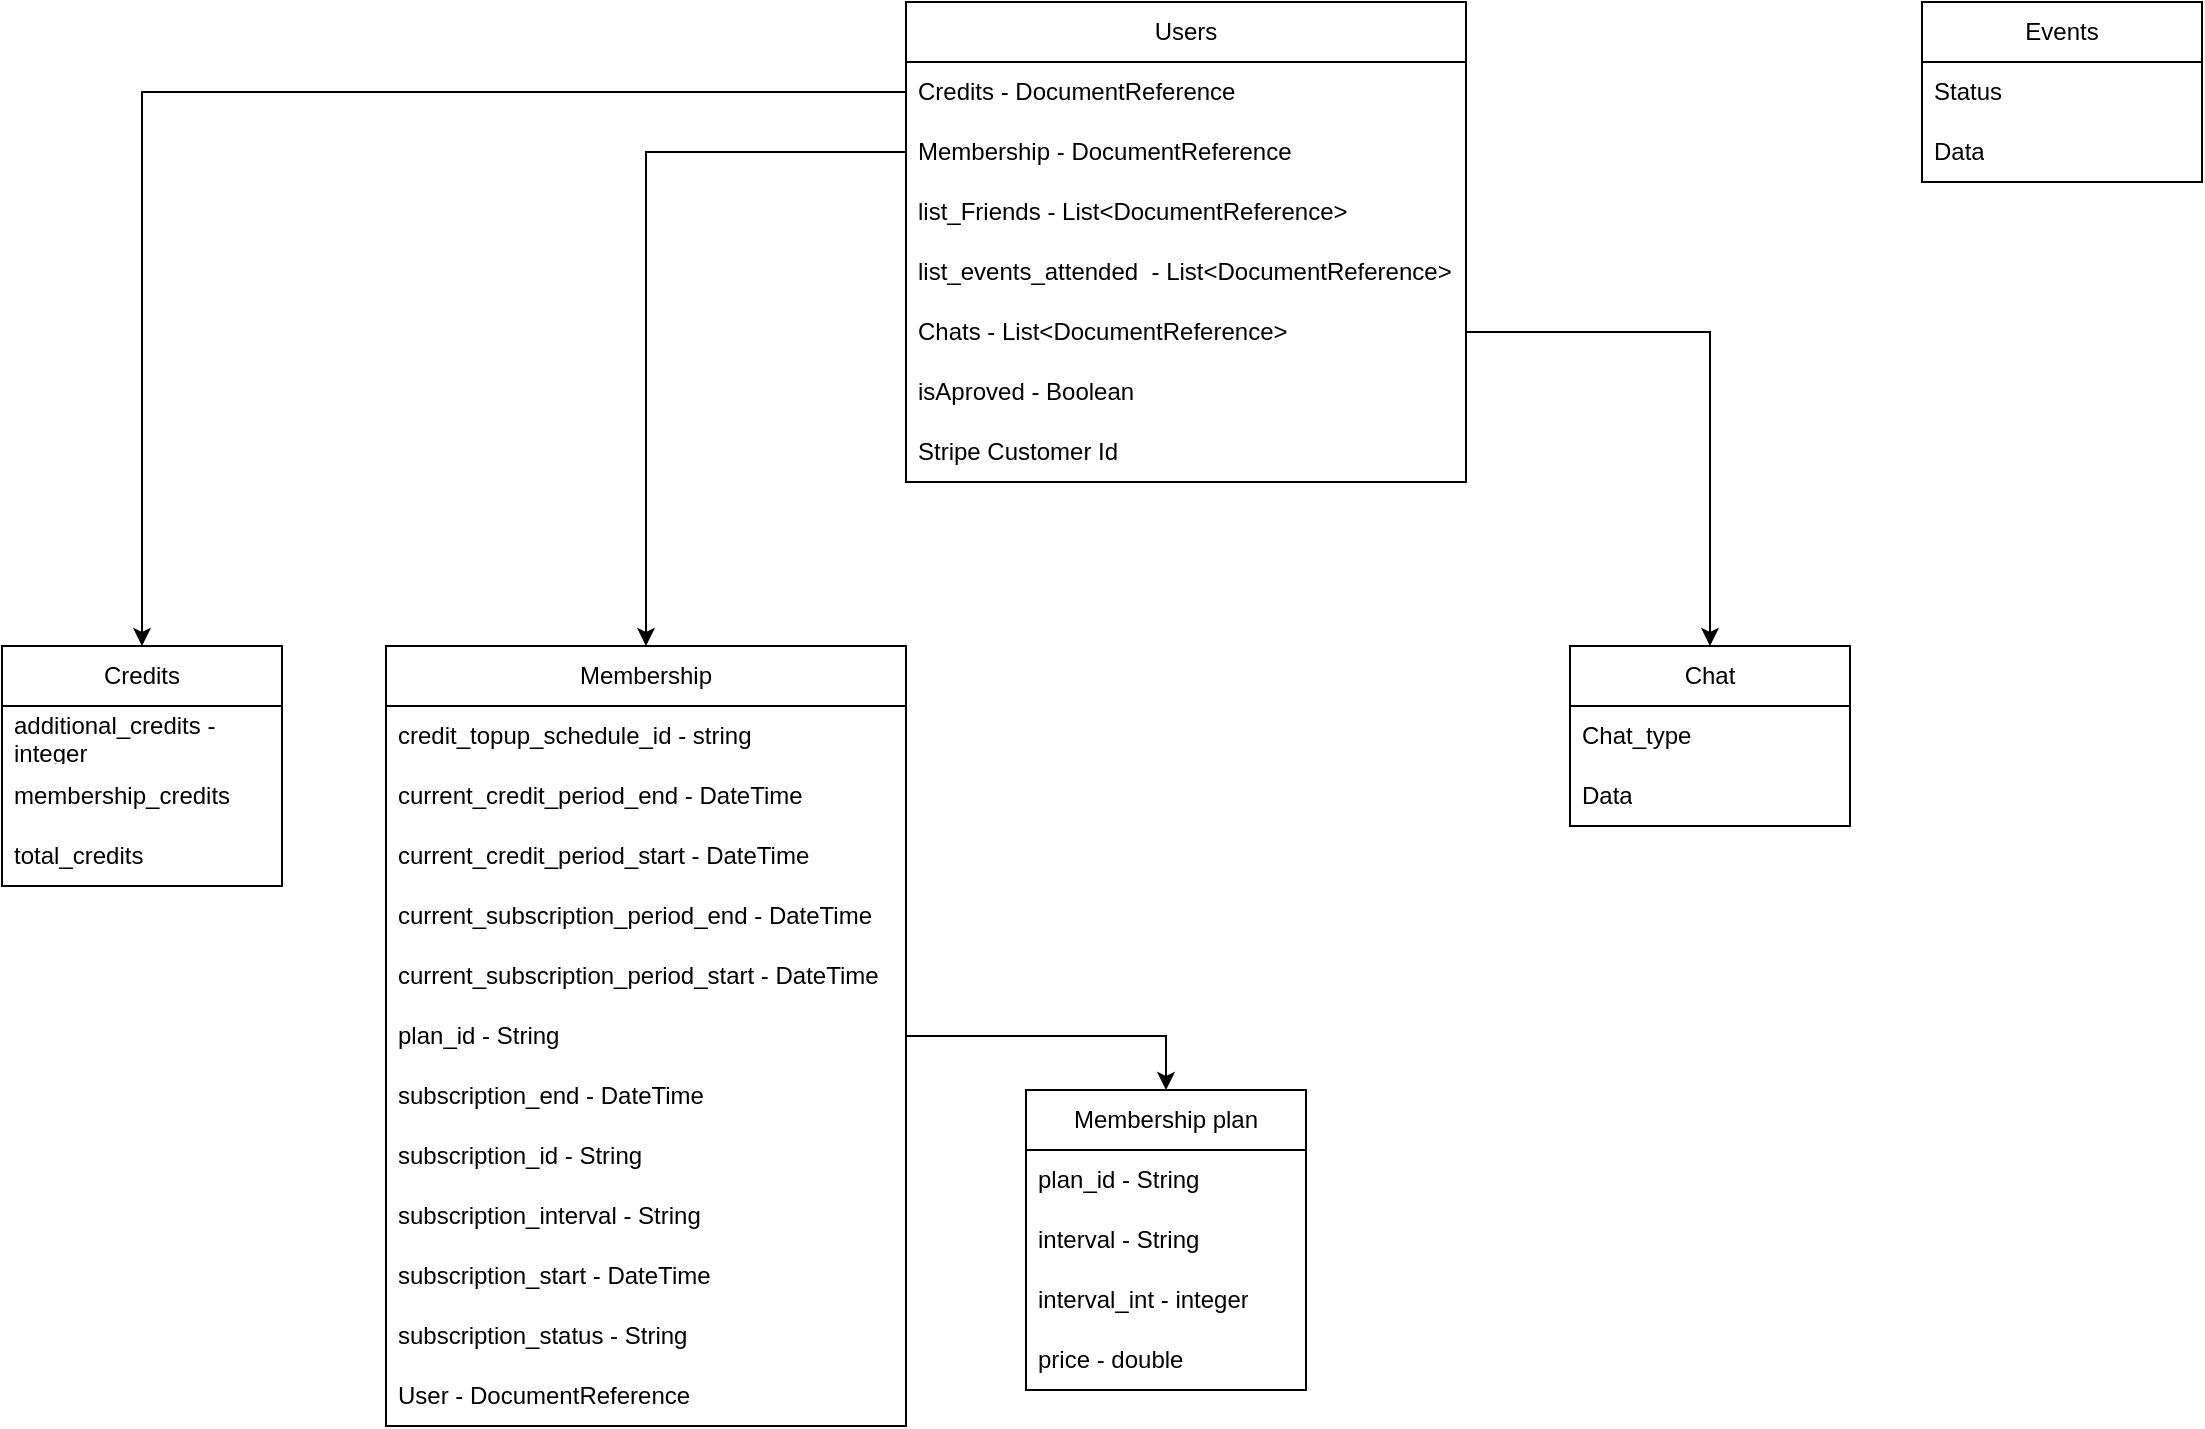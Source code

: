 <mxfile version="21.6.3" type="github">
  <diagram name="Страница 1" id="7uWI8yMCT6V2i9azPXxP">
    <mxGraphModel dx="1323" dy="913" grid="1" gridSize="16" guides="1" tooltips="1" connect="1" arrows="1" fold="1" page="1" pageScale="1" pageWidth="1654" pageHeight="2336" math="0" shadow="0">
      <root>
        <mxCell id="0" />
        <mxCell id="1" parent="0" />
        <mxCell id="0OMVD_mRjX7vZtGVO0dA-204" value="Users" style="swimlane;fontStyle=0;childLayout=stackLayout;horizontal=1;startSize=30;horizontalStack=0;resizeParent=1;resizeParentMax=0;resizeLast=0;collapsible=1;marginBottom=0;whiteSpace=wrap;html=1;" parent="1" vertex="1">
          <mxGeometry x="516" y="176" width="280" height="240" as="geometry">
            <mxRectangle x="420" y="410" width="60" height="30" as="alternateBounds" />
          </mxGeometry>
        </mxCell>
        <mxCell id="JzQAFb34tLgpNDiV7Z2H-26" value="Credits - DocumentReference" style="text;strokeColor=none;fillColor=none;align=left;verticalAlign=middle;spacingLeft=4;spacingRight=4;overflow=hidden;points=[[0,0.5],[1,0.5]];portConstraint=eastwest;rotatable=0;whiteSpace=wrap;html=1;" vertex="1" parent="0OMVD_mRjX7vZtGVO0dA-204">
          <mxGeometry y="30" width="280" height="30" as="geometry" />
        </mxCell>
        <mxCell id="JzQAFb34tLgpNDiV7Z2H-5" value="Membership - DocumentReference" style="text;strokeColor=none;fillColor=none;align=left;verticalAlign=middle;spacingLeft=4;spacingRight=4;overflow=hidden;points=[[0,0.5],[1,0.5]];portConstraint=eastwest;rotatable=0;whiteSpace=wrap;html=1;" vertex="1" parent="0OMVD_mRjX7vZtGVO0dA-204">
          <mxGeometry y="60" width="280" height="30" as="geometry" />
        </mxCell>
        <mxCell id="0OMVD_mRjX7vZtGVO0dA-205" value="list_Friends - List&amp;lt;DocumentReference&amp;gt;" style="text;strokeColor=none;fillColor=none;align=left;verticalAlign=middle;spacingLeft=4;spacingRight=4;overflow=hidden;points=[[0,0.5],[1,0.5]];portConstraint=eastwest;rotatable=0;whiteSpace=wrap;html=1;" parent="0OMVD_mRjX7vZtGVO0dA-204" vertex="1">
          <mxGeometry y="90" width="280" height="30" as="geometry" />
        </mxCell>
        <mxCell id="JzQAFb34tLgpNDiV7Z2H-23" value="list_events_attended&amp;nbsp; - List&amp;lt;DocumentReference&amp;gt;" style="text;strokeColor=none;fillColor=none;align=left;verticalAlign=middle;spacingLeft=4;spacingRight=4;overflow=hidden;points=[[0,0.5],[1,0.5]];portConstraint=eastwest;rotatable=0;whiteSpace=wrap;html=1;" vertex="1" parent="0OMVD_mRjX7vZtGVO0dA-204">
          <mxGeometry y="120" width="280" height="30" as="geometry" />
        </mxCell>
        <mxCell id="JzQAFb34tLgpNDiV7Z2H-6" value="Chats - List&amp;lt;DocumentReference&amp;gt;" style="text;strokeColor=none;fillColor=none;align=left;verticalAlign=middle;spacingLeft=4;spacingRight=4;overflow=hidden;points=[[0,0.5],[1,0.5]];portConstraint=eastwest;rotatable=0;whiteSpace=wrap;html=1;" vertex="1" parent="0OMVD_mRjX7vZtGVO0dA-204">
          <mxGeometry y="150" width="280" height="30" as="geometry" />
        </mxCell>
        <mxCell id="JzQAFb34tLgpNDiV7Z2H-24" value="isAproved&amp;nbsp;- Boolean" style="text;strokeColor=none;fillColor=none;align=left;verticalAlign=middle;spacingLeft=4;spacingRight=4;overflow=hidden;points=[[0,0.5],[1,0.5]];portConstraint=eastwest;rotatable=0;whiteSpace=wrap;html=1;" vertex="1" parent="0OMVD_mRjX7vZtGVO0dA-204">
          <mxGeometry y="180" width="280" height="30" as="geometry" />
        </mxCell>
        <mxCell id="JzQAFb34tLgpNDiV7Z2H-25" value="Stripe Customer Id&amp;nbsp;" style="text;strokeColor=none;fillColor=none;align=left;verticalAlign=middle;spacingLeft=4;spacingRight=4;overflow=hidden;points=[[0,0.5],[1,0.5]];portConstraint=eastwest;rotatable=0;whiteSpace=wrap;html=1;" vertex="1" parent="0OMVD_mRjX7vZtGVO0dA-204">
          <mxGeometry y="210" width="280" height="30" as="geometry" />
        </mxCell>
        <mxCell id="JzQAFb34tLgpNDiV7Z2H-3" value="Membership" style="swimlane;fontStyle=0;childLayout=stackLayout;horizontal=1;startSize=30;horizontalStack=0;resizeParent=1;resizeParentMax=0;resizeLast=0;collapsible=1;marginBottom=0;whiteSpace=wrap;html=1;" vertex="1" parent="1">
          <mxGeometry x="256" y="498" width="260" height="390" as="geometry">
            <mxRectangle x="420" y="410" width="60" height="30" as="alternateBounds" />
          </mxGeometry>
        </mxCell>
        <mxCell id="JzQAFb34tLgpNDiV7Z2H-7" value="credit_topup_schedule_id - string" style="text;strokeColor=none;fillColor=none;align=left;verticalAlign=middle;spacingLeft=4;spacingRight=4;overflow=hidden;points=[[0,0.5],[1,0.5]];portConstraint=eastwest;rotatable=0;whiteSpace=wrap;html=1;" vertex="1" parent="JzQAFb34tLgpNDiV7Z2H-3">
          <mxGeometry y="30" width="260" height="30" as="geometry" />
        </mxCell>
        <mxCell id="JzQAFb34tLgpNDiV7Z2H-4" value="current_credit_period_end - DateTime" style="text;strokeColor=none;fillColor=none;align=left;verticalAlign=middle;spacingLeft=4;spacingRight=4;overflow=hidden;points=[[0,0.5],[1,0.5]];portConstraint=eastwest;rotatable=0;whiteSpace=wrap;html=1;" vertex="1" parent="JzQAFb34tLgpNDiV7Z2H-3">
          <mxGeometry y="60" width="260" height="30" as="geometry" />
        </mxCell>
        <mxCell id="JzQAFb34tLgpNDiV7Z2H-8" value="current_credit_period_start&amp;nbsp;- DateTime" style="text;strokeColor=none;fillColor=none;align=left;verticalAlign=middle;spacingLeft=4;spacingRight=4;overflow=hidden;points=[[0,0.5],[1,0.5]];portConstraint=eastwest;rotatable=0;whiteSpace=wrap;html=1;" vertex="1" parent="JzQAFb34tLgpNDiV7Z2H-3">
          <mxGeometry y="90" width="260" height="30" as="geometry" />
        </mxCell>
        <mxCell id="JzQAFb34tLgpNDiV7Z2H-9" value="current_subscription_period_end&amp;nbsp;- DateTime" style="text;strokeColor=none;fillColor=none;align=left;verticalAlign=middle;spacingLeft=4;spacingRight=4;overflow=hidden;points=[[0,0.5],[1,0.5]];portConstraint=eastwest;rotatable=0;whiteSpace=wrap;html=1;" vertex="1" parent="JzQAFb34tLgpNDiV7Z2H-3">
          <mxGeometry y="120" width="260" height="30" as="geometry" />
        </mxCell>
        <mxCell id="JzQAFb34tLgpNDiV7Z2H-10" value="current_subscription_period_start&amp;nbsp;- DateTime" style="text;strokeColor=none;fillColor=none;align=left;verticalAlign=middle;spacingLeft=4;spacingRight=4;overflow=hidden;points=[[0,0.5],[1,0.5]];portConstraint=eastwest;rotatable=0;whiteSpace=wrap;html=1;" vertex="1" parent="JzQAFb34tLgpNDiV7Z2H-3">
          <mxGeometry y="150" width="260" height="30" as="geometry" />
        </mxCell>
        <mxCell id="JzQAFb34tLgpNDiV7Z2H-11" value="plan_id - String" style="text;strokeColor=none;fillColor=none;align=left;verticalAlign=middle;spacingLeft=4;spacingRight=4;overflow=hidden;points=[[0,0.5],[1,0.5]];portConstraint=eastwest;rotatable=0;whiteSpace=wrap;html=1;" vertex="1" parent="JzQAFb34tLgpNDiV7Z2H-3">
          <mxGeometry y="180" width="260" height="30" as="geometry" />
        </mxCell>
        <mxCell id="JzQAFb34tLgpNDiV7Z2H-15" value="subscription_end&amp;nbsp;- DateTime" style="text;strokeColor=none;fillColor=none;align=left;verticalAlign=middle;spacingLeft=4;spacingRight=4;overflow=hidden;points=[[0,0.5],[1,0.5]];portConstraint=eastwest;rotatable=0;whiteSpace=wrap;html=1;" vertex="1" parent="JzQAFb34tLgpNDiV7Z2H-3">
          <mxGeometry y="210" width="260" height="30" as="geometry" />
        </mxCell>
        <mxCell id="JzQAFb34tLgpNDiV7Z2H-16" value="subscription_id - String" style="text;strokeColor=none;fillColor=none;align=left;verticalAlign=middle;spacingLeft=4;spacingRight=4;overflow=hidden;points=[[0,0.5],[1,0.5]];portConstraint=eastwest;rotatable=0;whiteSpace=wrap;html=1;" vertex="1" parent="JzQAFb34tLgpNDiV7Z2H-3">
          <mxGeometry y="240" width="260" height="30" as="geometry" />
        </mxCell>
        <mxCell id="JzQAFb34tLgpNDiV7Z2H-17" value="subscription_interval&amp;nbsp;- String" style="text;strokeColor=none;fillColor=none;align=left;verticalAlign=middle;spacingLeft=4;spacingRight=4;overflow=hidden;points=[[0,0.5],[1,0.5]];portConstraint=eastwest;rotatable=0;whiteSpace=wrap;html=1;" vertex="1" parent="JzQAFb34tLgpNDiV7Z2H-3">
          <mxGeometry y="270" width="260" height="30" as="geometry" />
        </mxCell>
        <mxCell id="JzQAFb34tLgpNDiV7Z2H-18" value="subscription_start&amp;nbsp;- DateTime" style="text;strokeColor=none;fillColor=none;align=left;verticalAlign=middle;spacingLeft=4;spacingRight=4;overflow=hidden;points=[[0,0.5],[1,0.5]];portConstraint=eastwest;rotatable=0;whiteSpace=wrap;html=1;" vertex="1" parent="JzQAFb34tLgpNDiV7Z2H-3">
          <mxGeometry y="300" width="260" height="30" as="geometry" />
        </mxCell>
        <mxCell id="JzQAFb34tLgpNDiV7Z2H-20" value="subscription_status - String" style="text;strokeColor=none;fillColor=none;align=left;verticalAlign=middle;spacingLeft=4;spacingRight=4;overflow=hidden;points=[[0,0.5],[1,0.5]];portConstraint=eastwest;rotatable=0;whiteSpace=wrap;html=1;" vertex="1" parent="JzQAFb34tLgpNDiV7Z2H-3">
          <mxGeometry y="330" width="260" height="30" as="geometry" />
        </mxCell>
        <mxCell id="JzQAFb34tLgpNDiV7Z2H-21" value="User - DocumentReference" style="text;strokeColor=none;fillColor=none;align=left;verticalAlign=middle;spacingLeft=4;spacingRight=4;overflow=hidden;points=[[0,0.5],[1,0.5]];portConstraint=eastwest;rotatable=0;whiteSpace=wrap;html=1;" vertex="1" parent="JzQAFb34tLgpNDiV7Z2H-3">
          <mxGeometry y="360" width="260" height="30" as="geometry" />
        </mxCell>
        <mxCell id="JzQAFb34tLgpNDiV7Z2H-22" style="edgeStyle=orthogonalEdgeStyle;rounded=0;orthogonalLoop=1;jettySize=auto;html=1;exitX=0;exitY=0.5;exitDx=0;exitDy=0;entryX=0.5;entryY=0;entryDx=0;entryDy=0;" edge="1" parent="1" source="JzQAFb34tLgpNDiV7Z2H-5" target="JzQAFb34tLgpNDiV7Z2H-3">
          <mxGeometry relative="1" as="geometry" />
        </mxCell>
        <mxCell id="JzQAFb34tLgpNDiV7Z2H-27" value="Credits" style="swimlane;fontStyle=0;childLayout=stackLayout;horizontal=1;startSize=30;horizontalStack=0;resizeParent=1;resizeParentMax=0;resizeLast=0;collapsible=1;marginBottom=0;whiteSpace=wrap;html=1;" vertex="1" parent="1">
          <mxGeometry x="64" y="498" width="140" height="120" as="geometry" />
        </mxCell>
        <mxCell id="JzQAFb34tLgpNDiV7Z2H-33" value="additional_credits - integer" style="text;strokeColor=none;fillColor=none;align=left;verticalAlign=middle;spacingLeft=4;spacingRight=4;overflow=hidden;points=[[0,0.5],[1,0.5]];portConstraint=eastwest;rotatable=0;whiteSpace=wrap;html=1;" vertex="1" parent="JzQAFb34tLgpNDiV7Z2H-27">
          <mxGeometry y="30" width="140" height="30" as="geometry" />
        </mxCell>
        <mxCell id="JzQAFb34tLgpNDiV7Z2H-34" value="membership_credits" style="text;strokeColor=none;fillColor=none;align=left;verticalAlign=middle;spacingLeft=4;spacingRight=4;overflow=hidden;points=[[0,0.5],[1,0.5]];portConstraint=eastwest;rotatable=0;whiteSpace=wrap;html=1;" vertex="1" parent="JzQAFb34tLgpNDiV7Z2H-27">
          <mxGeometry y="60" width="140" height="30" as="geometry" />
        </mxCell>
        <mxCell id="JzQAFb34tLgpNDiV7Z2H-28" value="total_credits" style="text;strokeColor=none;fillColor=none;align=left;verticalAlign=middle;spacingLeft=4;spacingRight=4;overflow=hidden;points=[[0,0.5],[1,0.5]];portConstraint=eastwest;rotatable=0;whiteSpace=wrap;html=1;" vertex="1" parent="JzQAFb34tLgpNDiV7Z2H-27">
          <mxGeometry y="90" width="140" height="30" as="geometry" />
        </mxCell>
        <mxCell id="JzQAFb34tLgpNDiV7Z2H-35" style="edgeStyle=orthogonalEdgeStyle;rounded=0;orthogonalLoop=1;jettySize=auto;html=1;" edge="1" parent="1" source="JzQAFb34tLgpNDiV7Z2H-26" target="JzQAFb34tLgpNDiV7Z2H-27">
          <mxGeometry relative="1" as="geometry" />
        </mxCell>
        <mxCell id="JzQAFb34tLgpNDiV7Z2H-37" value="Membership plan" style="swimlane;fontStyle=0;childLayout=stackLayout;horizontal=1;startSize=30;horizontalStack=0;resizeParent=1;resizeParentMax=0;resizeLast=0;collapsible=1;marginBottom=0;whiteSpace=wrap;html=1;" vertex="1" parent="1">
          <mxGeometry x="576" y="720" width="140" height="150" as="geometry" />
        </mxCell>
        <mxCell id="JzQAFb34tLgpNDiV7Z2H-38" value="plan_id - String" style="text;strokeColor=none;fillColor=none;align=left;verticalAlign=middle;spacingLeft=4;spacingRight=4;overflow=hidden;points=[[0,0.5],[1,0.5]];portConstraint=eastwest;rotatable=0;whiteSpace=wrap;html=1;" vertex="1" parent="JzQAFb34tLgpNDiV7Z2H-37">
          <mxGeometry y="30" width="140" height="30" as="geometry" />
        </mxCell>
        <mxCell id="JzQAFb34tLgpNDiV7Z2H-39" value="interval - String" style="text;strokeColor=none;fillColor=none;align=left;verticalAlign=middle;spacingLeft=4;spacingRight=4;overflow=hidden;points=[[0,0.5],[1,0.5]];portConstraint=eastwest;rotatable=0;whiteSpace=wrap;html=1;" vertex="1" parent="JzQAFb34tLgpNDiV7Z2H-37">
          <mxGeometry y="60" width="140" height="30" as="geometry" />
        </mxCell>
        <mxCell id="JzQAFb34tLgpNDiV7Z2H-40" value="interval_int - integer" style="text;strokeColor=none;fillColor=none;align=left;verticalAlign=middle;spacingLeft=4;spacingRight=4;overflow=hidden;points=[[0,0.5],[1,0.5]];portConstraint=eastwest;rotatable=0;whiteSpace=wrap;html=1;" vertex="1" parent="JzQAFb34tLgpNDiV7Z2H-37">
          <mxGeometry y="90" width="140" height="30" as="geometry" />
        </mxCell>
        <mxCell id="JzQAFb34tLgpNDiV7Z2H-42" value="price - double" style="text;strokeColor=none;fillColor=none;align=left;verticalAlign=middle;spacingLeft=4;spacingRight=4;overflow=hidden;points=[[0,0.5],[1,0.5]];portConstraint=eastwest;rotatable=0;whiteSpace=wrap;html=1;" vertex="1" parent="JzQAFb34tLgpNDiV7Z2H-37">
          <mxGeometry y="120" width="140" height="30" as="geometry" />
        </mxCell>
        <mxCell id="JzQAFb34tLgpNDiV7Z2H-41" style="edgeStyle=orthogonalEdgeStyle;rounded=0;orthogonalLoop=1;jettySize=auto;html=1;exitX=1;exitY=0.5;exitDx=0;exitDy=0;entryX=0.5;entryY=0;entryDx=0;entryDy=0;" edge="1" parent="1" source="JzQAFb34tLgpNDiV7Z2H-11" target="JzQAFb34tLgpNDiV7Z2H-37">
          <mxGeometry relative="1" as="geometry" />
        </mxCell>
        <mxCell id="JzQAFb34tLgpNDiV7Z2H-43" value="Events" style="swimlane;fontStyle=0;childLayout=stackLayout;horizontal=1;startSize=30;horizontalStack=0;resizeParent=1;resizeParentMax=0;resizeLast=0;collapsible=1;marginBottom=0;whiteSpace=wrap;html=1;" vertex="1" parent="1">
          <mxGeometry x="1024" y="176" width="140" height="90" as="geometry" />
        </mxCell>
        <mxCell id="JzQAFb34tLgpNDiV7Z2H-47" value="Status" style="text;strokeColor=none;fillColor=none;align=left;verticalAlign=middle;spacingLeft=4;spacingRight=4;overflow=hidden;points=[[0,0.5],[1,0.5]];portConstraint=eastwest;rotatable=0;whiteSpace=wrap;html=1;" vertex="1" parent="JzQAFb34tLgpNDiV7Z2H-43">
          <mxGeometry y="30" width="140" height="30" as="geometry" />
        </mxCell>
        <mxCell id="JzQAFb34tLgpNDiV7Z2H-44" value="Data" style="text;strokeColor=none;fillColor=none;align=left;verticalAlign=middle;spacingLeft=4;spacingRight=4;overflow=hidden;points=[[0,0.5],[1,0.5]];portConstraint=eastwest;rotatable=0;whiteSpace=wrap;html=1;" vertex="1" parent="JzQAFb34tLgpNDiV7Z2H-43">
          <mxGeometry y="60" width="140" height="30" as="geometry" />
        </mxCell>
        <mxCell id="JzQAFb34tLgpNDiV7Z2H-50" value="Chat" style="swimlane;fontStyle=0;childLayout=stackLayout;horizontal=1;startSize=30;horizontalStack=0;resizeParent=1;resizeParentMax=0;resizeLast=0;collapsible=1;marginBottom=0;whiteSpace=wrap;html=1;" vertex="1" parent="1">
          <mxGeometry x="848" y="498" width="140" height="90" as="geometry" />
        </mxCell>
        <mxCell id="JzQAFb34tLgpNDiV7Z2H-53" value="Chat_type" style="text;strokeColor=none;fillColor=none;align=left;verticalAlign=middle;spacingLeft=4;spacingRight=4;overflow=hidden;points=[[0,0.5],[1,0.5]];portConstraint=eastwest;rotatable=0;whiteSpace=wrap;html=1;" vertex="1" parent="JzQAFb34tLgpNDiV7Z2H-50">
          <mxGeometry y="30" width="140" height="30" as="geometry" />
        </mxCell>
        <mxCell id="JzQAFb34tLgpNDiV7Z2H-51" value="Data" style="text;strokeColor=none;fillColor=none;align=left;verticalAlign=middle;spacingLeft=4;spacingRight=4;overflow=hidden;points=[[0,0.5],[1,0.5]];portConstraint=eastwest;rotatable=0;whiteSpace=wrap;html=1;" vertex="1" parent="JzQAFb34tLgpNDiV7Z2H-50">
          <mxGeometry y="60" width="140" height="30" as="geometry" />
        </mxCell>
        <mxCell id="JzQAFb34tLgpNDiV7Z2H-54" style="edgeStyle=orthogonalEdgeStyle;rounded=0;orthogonalLoop=1;jettySize=auto;html=1;" edge="1" parent="1" source="JzQAFb34tLgpNDiV7Z2H-6" target="JzQAFb34tLgpNDiV7Z2H-50">
          <mxGeometry relative="1" as="geometry" />
        </mxCell>
      </root>
    </mxGraphModel>
  </diagram>
</mxfile>
